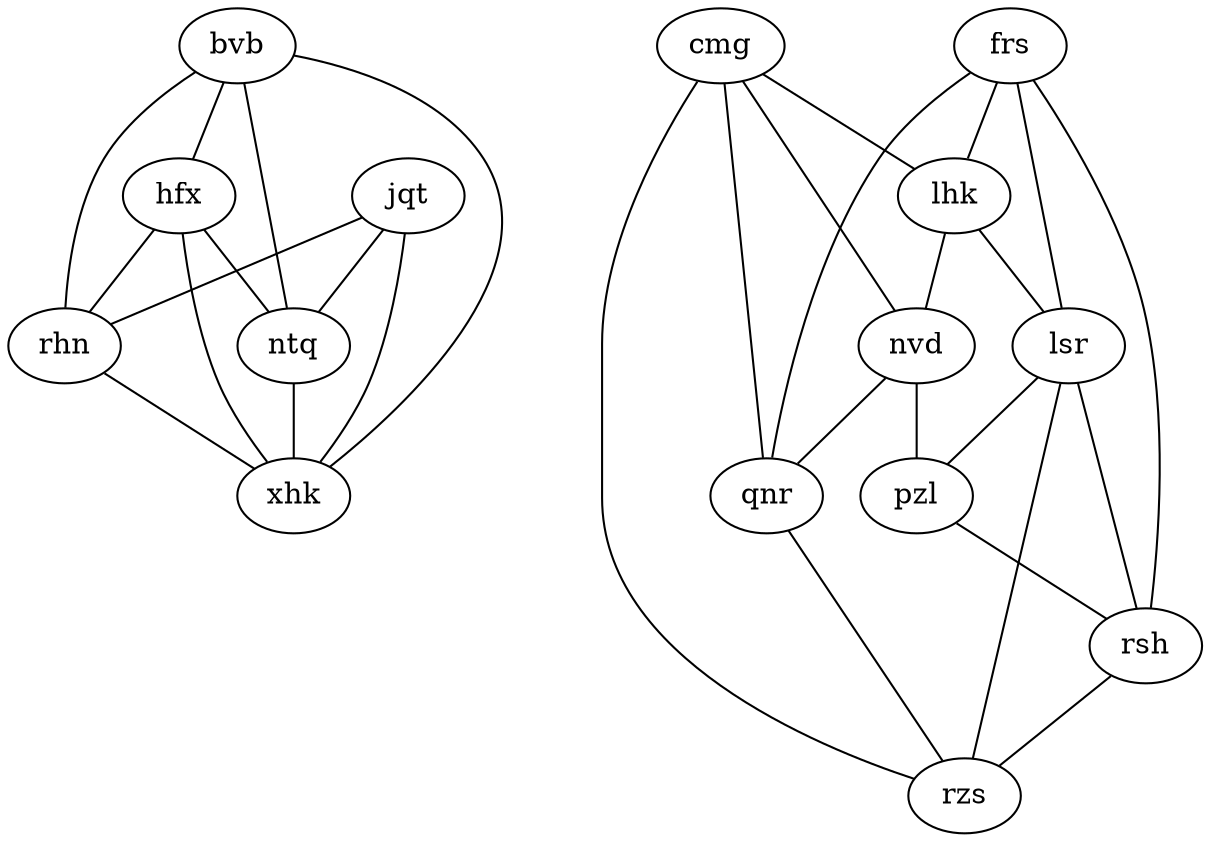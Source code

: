 graph G {
  bvb -- hfx;
  bvb -- ntq;
  bvb -- rhn;
  bvb -- xhk;
  cmg -- lhk;
  cmg -- nvd;
  cmg -- qnr;
  cmg -- rzs;
  frs -- lhk;
  frs -- lsr;
  frs -- qnr;
  frs -- rsh;
  hfx -- ntq;
  hfx -- rhn;
  hfx -- xhk;
  jqt -- ntq;
  jqt -- rhn;
  jqt -- xhk;
  lhk -- lsr;
  lhk -- nvd;
  lsr -- pzl;
  lsr -- rsh;
  lsr -- rzs;
  ntq -- xhk;
  nvd -- pzl;
  nvd -- qnr;
  pzl -- rsh;
  qnr -- rzs;
  rhn -- xhk;
  rsh -- rzs;
}